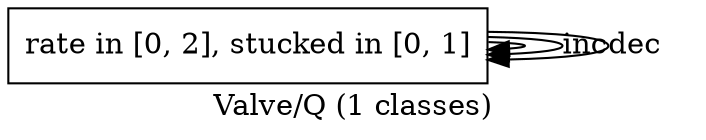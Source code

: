 digraph "Valve/Q" {
  label="Valve/Q (1 classes)";
	node[shape="box"];

	C0x55ef913734b0[label="rate in [0, 2], stucked in [0, 1]",URL="#", tooltip="any_s"];
	C0x55ef913734b0 -> C0x55ef913734b0 [label=""];
	C0x55ef913734b0 -> C0x55ef913734b0 [label="inc"];
	C0x55ef913734b0 -> C0x55ef913734b0 [label="dec"];
}
